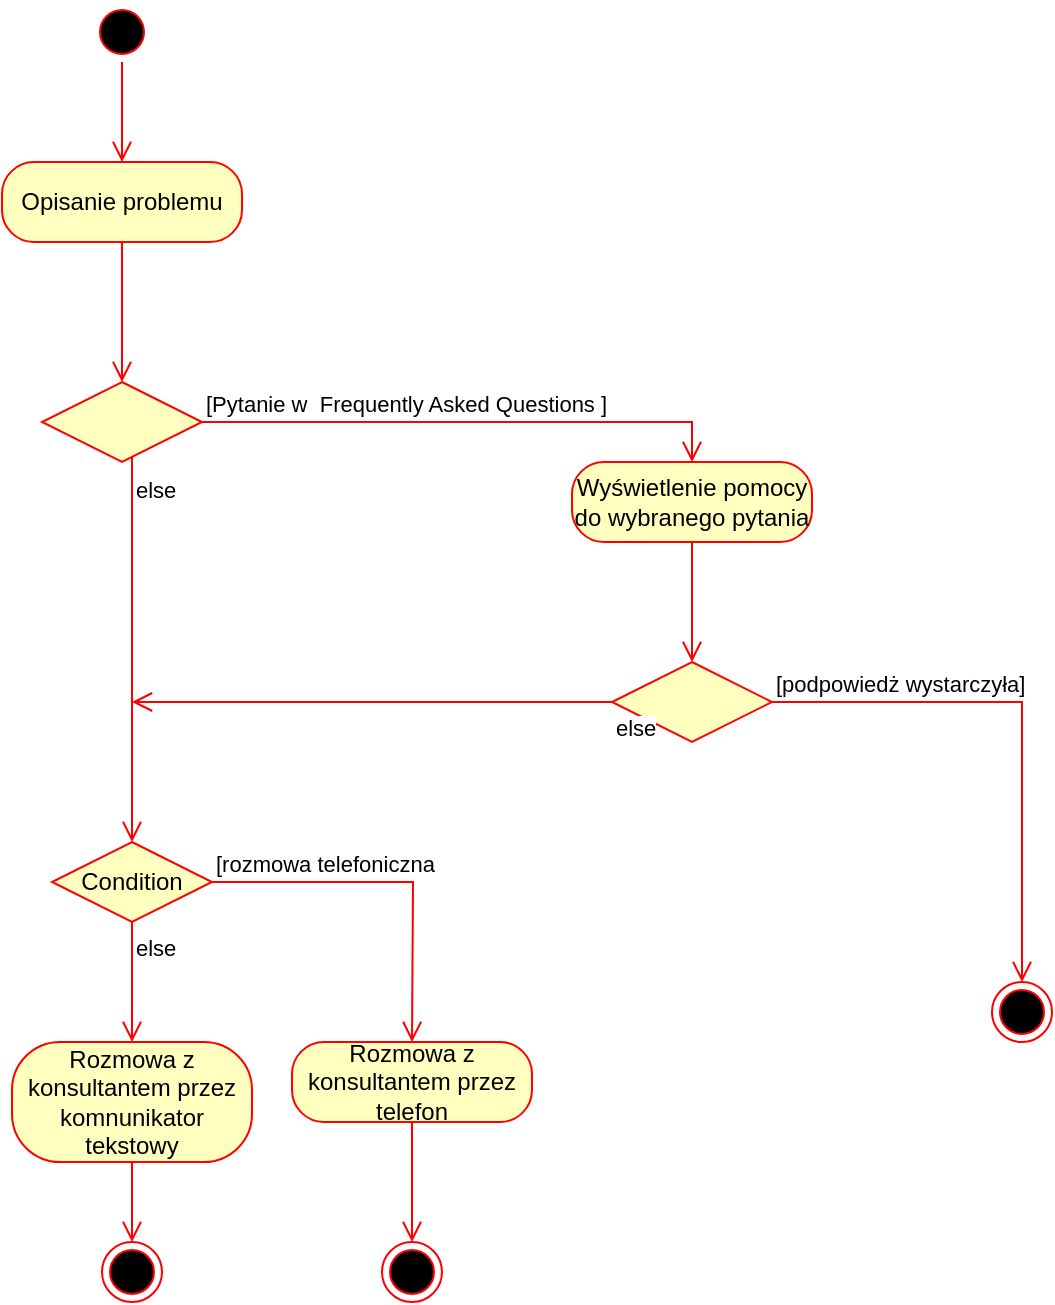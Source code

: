 <mxfile version="17.1.3" type="github">
  <diagram id="ElIpSPZgTnVetufXOyzv" name="Page-1">
    <mxGraphModel dx="460" dy="784" grid="1" gridSize="10" guides="1" tooltips="1" connect="1" arrows="1" fold="1" page="1" pageScale="1" pageWidth="827" pageHeight="1169" math="0" shadow="0">
      <root>
        <mxCell id="0" />
        <mxCell id="1" parent="0" />
        <mxCell id="sfqANxZ6AP1meGjMOGtt-1" value="" style="ellipse;html=1;shape=startState;fillColor=#000000;strokeColor=#ff0000;" parent="1" vertex="1">
          <mxGeometry x="390" y="50" width="30" height="30" as="geometry" />
        </mxCell>
        <mxCell id="sfqANxZ6AP1meGjMOGtt-2" value="" style="edgeStyle=orthogonalEdgeStyle;html=1;verticalAlign=bottom;endArrow=open;endSize=8;strokeColor=#ff0000;rounded=0;entryX=0.5;entryY=0;entryDx=0;entryDy=0;" parent="1" source="sfqANxZ6AP1meGjMOGtt-1" edge="1" target="NEbZmD0ZXg-0d31GYXj0-10">
          <mxGeometry relative="1" as="geometry">
            <mxPoint x="405" y="140" as="targetPoint" />
          </mxGeometry>
        </mxCell>
        <mxCell id="NEbZmD0ZXg-0d31GYXj0-5" value="" style="rhombus;whiteSpace=wrap;html=1;fillColor=#ffffc0;strokeColor=#ff0000;" vertex="1" parent="1">
          <mxGeometry x="365" y="240" width="80" height="40" as="geometry" />
        </mxCell>
        <mxCell id="NEbZmD0ZXg-0d31GYXj0-6" value="[Pytanie w&amp;nbsp; Frequently Asked Questions ]" style="edgeStyle=orthogonalEdgeStyle;html=1;align=left;verticalAlign=bottom;endArrow=open;endSize=8;strokeColor=#ff0000;rounded=0;entryX=0.5;entryY=0;entryDx=0;entryDy=0;" edge="1" source="NEbZmD0ZXg-0d31GYXj0-5" parent="1" target="NEbZmD0ZXg-0d31GYXj0-12">
          <mxGeometry x="-1" relative="1" as="geometry">
            <mxPoint x="620" y="310" as="targetPoint" />
            <Array as="points">
              <mxPoint x="690" y="260" />
            </Array>
          </mxGeometry>
        </mxCell>
        <mxCell id="NEbZmD0ZXg-0d31GYXj0-7" value="" style="edgeStyle=orthogonalEdgeStyle;html=1;align=left;verticalAlign=top;endArrow=open;endSize=8;strokeColor=#ff0000;rounded=0;" edge="1" source="NEbZmD0ZXg-0d31GYXj0-5" parent="1">
          <mxGeometry x="-1" relative="1" as="geometry">
            <mxPoint x="410" y="470" as="targetPoint" />
            <Array as="points">
              <mxPoint x="410" y="450" />
            </Array>
          </mxGeometry>
        </mxCell>
        <mxCell id="NEbZmD0ZXg-0d31GYXj0-10" value="Opisanie problemu" style="rounded=1;whiteSpace=wrap;html=1;arcSize=40;fontColor=#000000;fillColor=#ffffc0;strokeColor=#ff0000;" vertex="1" parent="1">
          <mxGeometry x="345" y="130" width="120" height="40" as="geometry" />
        </mxCell>
        <mxCell id="NEbZmD0ZXg-0d31GYXj0-11" value="" style="edgeStyle=orthogonalEdgeStyle;html=1;verticalAlign=bottom;endArrow=open;endSize=8;strokeColor=#ff0000;rounded=0;entryX=0.5;entryY=0;entryDx=0;entryDy=0;" edge="1" source="NEbZmD0ZXg-0d31GYXj0-10" parent="1" target="NEbZmD0ZXg-0d31GYXj0-5">
          <mxGeometry relative="1" as="geometry">
            <mxPoint x="400" y="250" as="targetPoint" />
            <Array as="points">
              <mxPoint x="405" y="220" />
              <mxPoint x="405" y="220" />
            </Array>
          </mxGeometry>
        </mxCell>
        <mxCell id="NEbZmD0ZXg-0d31GYXj0-12" value="Wyświetlenie pomocy do wybranego pytania" style="rounded=1;whiteSpace=wrap;html=1;arcSize=40;fontColor=#000000;fillColor=#ffffc0;strokeColor=#ff0000;" vertex="1" parent="1">
          <mxGeometry x="630" y="280" width="120" height="40" as="geometry" />
        </mxCell>
        <mxCell id="NEbZmD0ZXg-0d31GYXj0-13" value="" style="edgeStyle=orthogonalEdgeStyle;html=1;verticalAlign=bottom;endArrow=open;endSize=8;strokeColor=#ff0000;rounded=0;" edge="1" source="NEbZmD0ZXg-0d31GYXj0-12" parent="1">
          <mxGeometry relative="1" as="geometry">
            <mxPoint x="690" y="380" as="targetPoint" />
          </mxGeometry>
        </mxCell>
        <mxCell id="NEbZmD0ZXg-0d31GYXj0-23" value="" style="rhombus;whiteSpace=wrap;html=1;fillColor=#ffffc0;strokeColor=#ff0000;" vertex="1" parent="1">
          <mxGeometry x="650" y="380" width="80" height="40" as="geometry" />
        </mxCell>
        <mxCell id="NEbZmD0ZXg-0d31GYXj0-24" value="[podpowiedż wystarczyła]" style="edgeStyle=orthogonalEdgeStyle;html=1;align=left;verticalAlign=bottom;endArrow=open;endSize=8;strokeColor=#ff0000;rounded=0;entryX=0.5;entryY=0;entryDx=0;entryDy=0;" edge="1" source="NEbZmD0ZXg-0d31GYXj0-23" parent="1" target="NEbZmD0ZXg-0d31GYXj0-26">
          <mxGeometry x="-1" relative="1" as="geometry">
            <mxPoint x="860" y="540" as="targetPoint" />
            <Array as="points">
              <mxPoint x="855" y="400" />
            </Array>
          </mxGeometry>
        </mxCell>
        <mxCell id="NEbZmD0ZXg-0d31GYXj0-25" value="else" style="edgeStyle=orthogonalEdgeStyle;html=1;align=left;verticalAlign=top;endArrow=open;endSize=8;strokeColor=#ff0000;rounded=0;" edge="1" source="NEbZmD0ZXg-0d31GYXj0-23" parent="1">
          <mxGeometry x="-1" relative="1" as="geometry">
            <mxPoint x="410" y="400" as="targetPoint" />
            <Array as="points">
              <mxPoint x="490" y="400" />
              <mxPoint x="490" y="400" />
            </Array>
          </mxGeometry>
        </mxCell>
        <mxCell id="NEbZmD0ZXg-0d31GYXj0-26" value="" style="ellipse;html=1;shape=endState;fillColor=#000000;strokeColor=#ff0000;" vertex="1" parent="1">
          <mxGeometry x="840" y="540" width="30" height="30" as="geometry" />
        </mxCell>
        <mxCell id="NEbZmD0ZXg-0d31GYXj0-27" value="&lt;span style=&quot;color: rgb(0, 0, 0); font-family: helvetica; font-size: 11px; font-style: normal; font-weight: 400; letter-spacing: normal; text-align: left; text-indent: 0px; text-transform: none; word-spacing: 0px; background-color: rgb(255, 255, 255); display: inline; float: none;&quot;&gt;else&lt;/span&gt;" style="text;whiteSpace=wrap;html=1;" vertex="1" parent="1">
          <mxGeometry x="410" y="280" width="50" height="30" as="geometry" />
        </mxCell>
        <mxCell id="NEbZmD0ZXg-0d31GYXj0-29" value="Condition" style="rhombus;whiteSpace=wrap;html=1;fillColor=#ffffc0;strokeColor=#ff0000;" vertex="1" parent="1">
          <mxGeometry x="370" y="470" width="80" height="40" as="geometry" />
        </mxCell>
        <mxCell id="NEbZmD0ZXg-0d31GYXj0-30" value="[rozmowa telefoniczna" style="edgeStyle=orthogonalEdgeStyle;html=1;align=left;verticalAlign=bottom;endArrow=open;endSize=8;strokeColor=#ff0000;rounded=0;" edge="1" source="NEbZmD0ZXg-0d31GYXj0-29" parent="1">
          <mxGeometry x="-1" relative="1" as="geometry">
            <mxPoint x="550" y="570" as="targetPoint" />
          </mxGeometry>
        </mxCell>
        <mxCell id="NEbZmD0ZXg-0d31GYXj0-31" value="else" style="edgeStyle=orthogonalEdgeStyle;html=1;align=left;verticalAlign=top;endArrow=open;endSize=8;strokeColor=#ff0000;rounded=0;" edge="1" source="NEbZmD0ZXg-0d31GYXj0-29" parent="1">
          <mxGeometry x="-1" relative="1" as="geometry">
            <mxPoint x="410" y="570" as="targetPoint" />
          </mxGeometry>
        </mxCell>
        <mxCell id="NEbZmD0ZXg-0d31GYXj0-32" value="Rozmowa z konsultantem przez telefon" style="rounded=1;whiteSpace=wrap;html=1;arcSize=40;fontColor=#000000;fillColor=#ffffc0;strokeColor=#ff0000;" vertex="1" parent="1">
          <mxGeometry x="490" y="570" width="120" height="40" as="geometry" />
        </mxCell>
        <mxCell id="NEbZmD0ZXg-0d31GYXj0-33" value="" style="edgeStyle=orthogonalEdgeStyle;html=1;verticalAlign=bottom;endArrow=open;endSize=8;strokeColor=#ff0000;rounded=0;" edge="1" source="NEbZmD0ZXg-0d31GYXj0-32" parent="1">
          <mxGeometry relative="1" as="geometry">
            <mxPoint x="550" y="670" as="targetPoint" />
          </mxGeometry>
        </mxCell>
        <mxCell id="NEbZmD0ZXg-0d31GYXj0-34" value="Rozmowa z konsultantem przez komnunikator tekstowy" style="rounded=1;whiteSpace=wrap;html=1;arcSize=40;fontColor=#000000;fillColor=#ffffc0;strokeColor=#ff0000;" vertex="1" parent="1">
          <mxGeometry x="350" y="570" width="120" height="60" as="geometry" />
        </mxCell>
        <mxCell id="NEbZmD0ZXg-0d31GYXj0-35" value="" style="edgeStyle=orthogonalEdgeStyle;html=1;verticalAlign=bottom;endArrow=open;endSize=8;strokeColor=#ff0000;rounded=0;" edge="1" source="NEbZmD0ZXg-0d31GYXj0-34" parent="1">
          <mxGeometry relative="1" as="geometry">
            <mxPoint x="410" y="670" as="targetPoint" />
          </mxGeometry>
        </mxCell>
        <mxCell id="NEbZmD0ZXg-0d31GYXj0-36" value="c" style="ellipse;html=1;shape=endState;fillColor=#000000;strokeColor=#ff0000;" vertex="1" parent="1">
          <mxGeometry x="395" y="670" width="30" height="30" as="geometry" />
        </mxCell>
        <mxCell id="NEbZmD0ZXg-0d31GYXj0-38" value="c" style="ellipse;html=1;shape=endState;fillColor=#000000;strokeColor=#ff0000;" vertex="1" parent="1">
          <mxGeometry x="535" y="670" width="30" height="30" as="geometry" />
        </mxCell>
      </root>
    </mxGraphModel>
  </diagram>
</mxfile>
